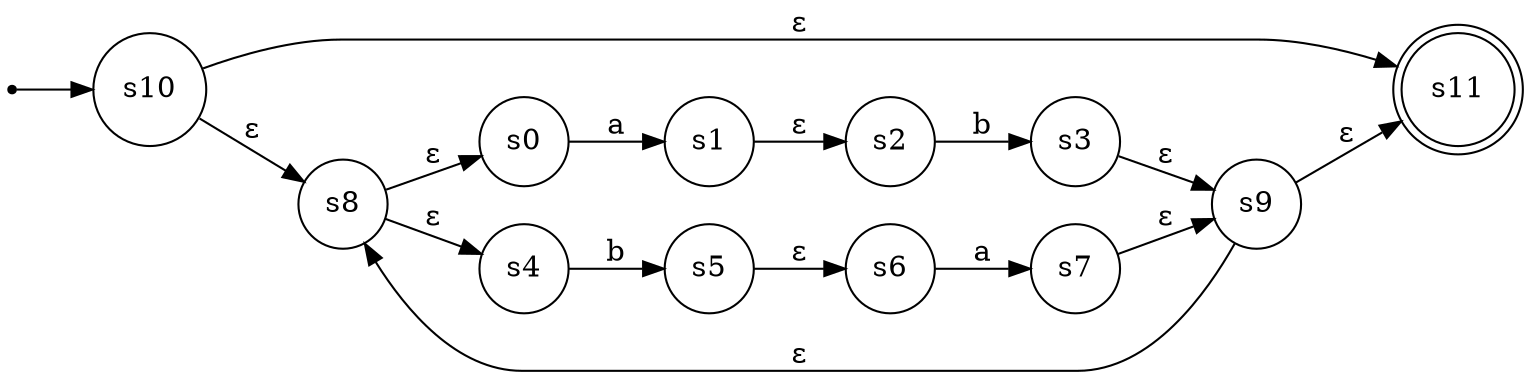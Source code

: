 digraph Automaton {
rankdir=LR;
__start__ [shape=point];
s0 [shape=circle];
s1 [shape=circle];
s10 [shape=circle];
s11 [shape=doublecircle];
s2 [shape=circle];
s3 [shape=circle];
s4 [shape=circle];
s5 [shape=circle];
s6 [shape=circle];
s7 [shape=circle];
s8 [shape=circle];
s9 [shape=circle];
__start__ -> s10;
s0 -> s1 [label="a"]; 
s1 -> s2 [label="ε"]; 
s10 -> s11 [label="ε"]; 
s10 -> s8 [label="ε"]; 
s2 -> s3 [label="b"]; 
s3 -> s9 [label="ε"]; 
s4 -> s5 [label="b"]; 
s5 -> s6 [label="ε"]; 
s6 -> s7 [label="a"]; 
s7 -> s9 [label="ε"]; 
s8 -> s0 [label="ε"]; 
s8 -> s4 [label="ε"]; 
s9 -> s11 [label="ε"]; 
s9 -> s8 [label="ε"]; 
}